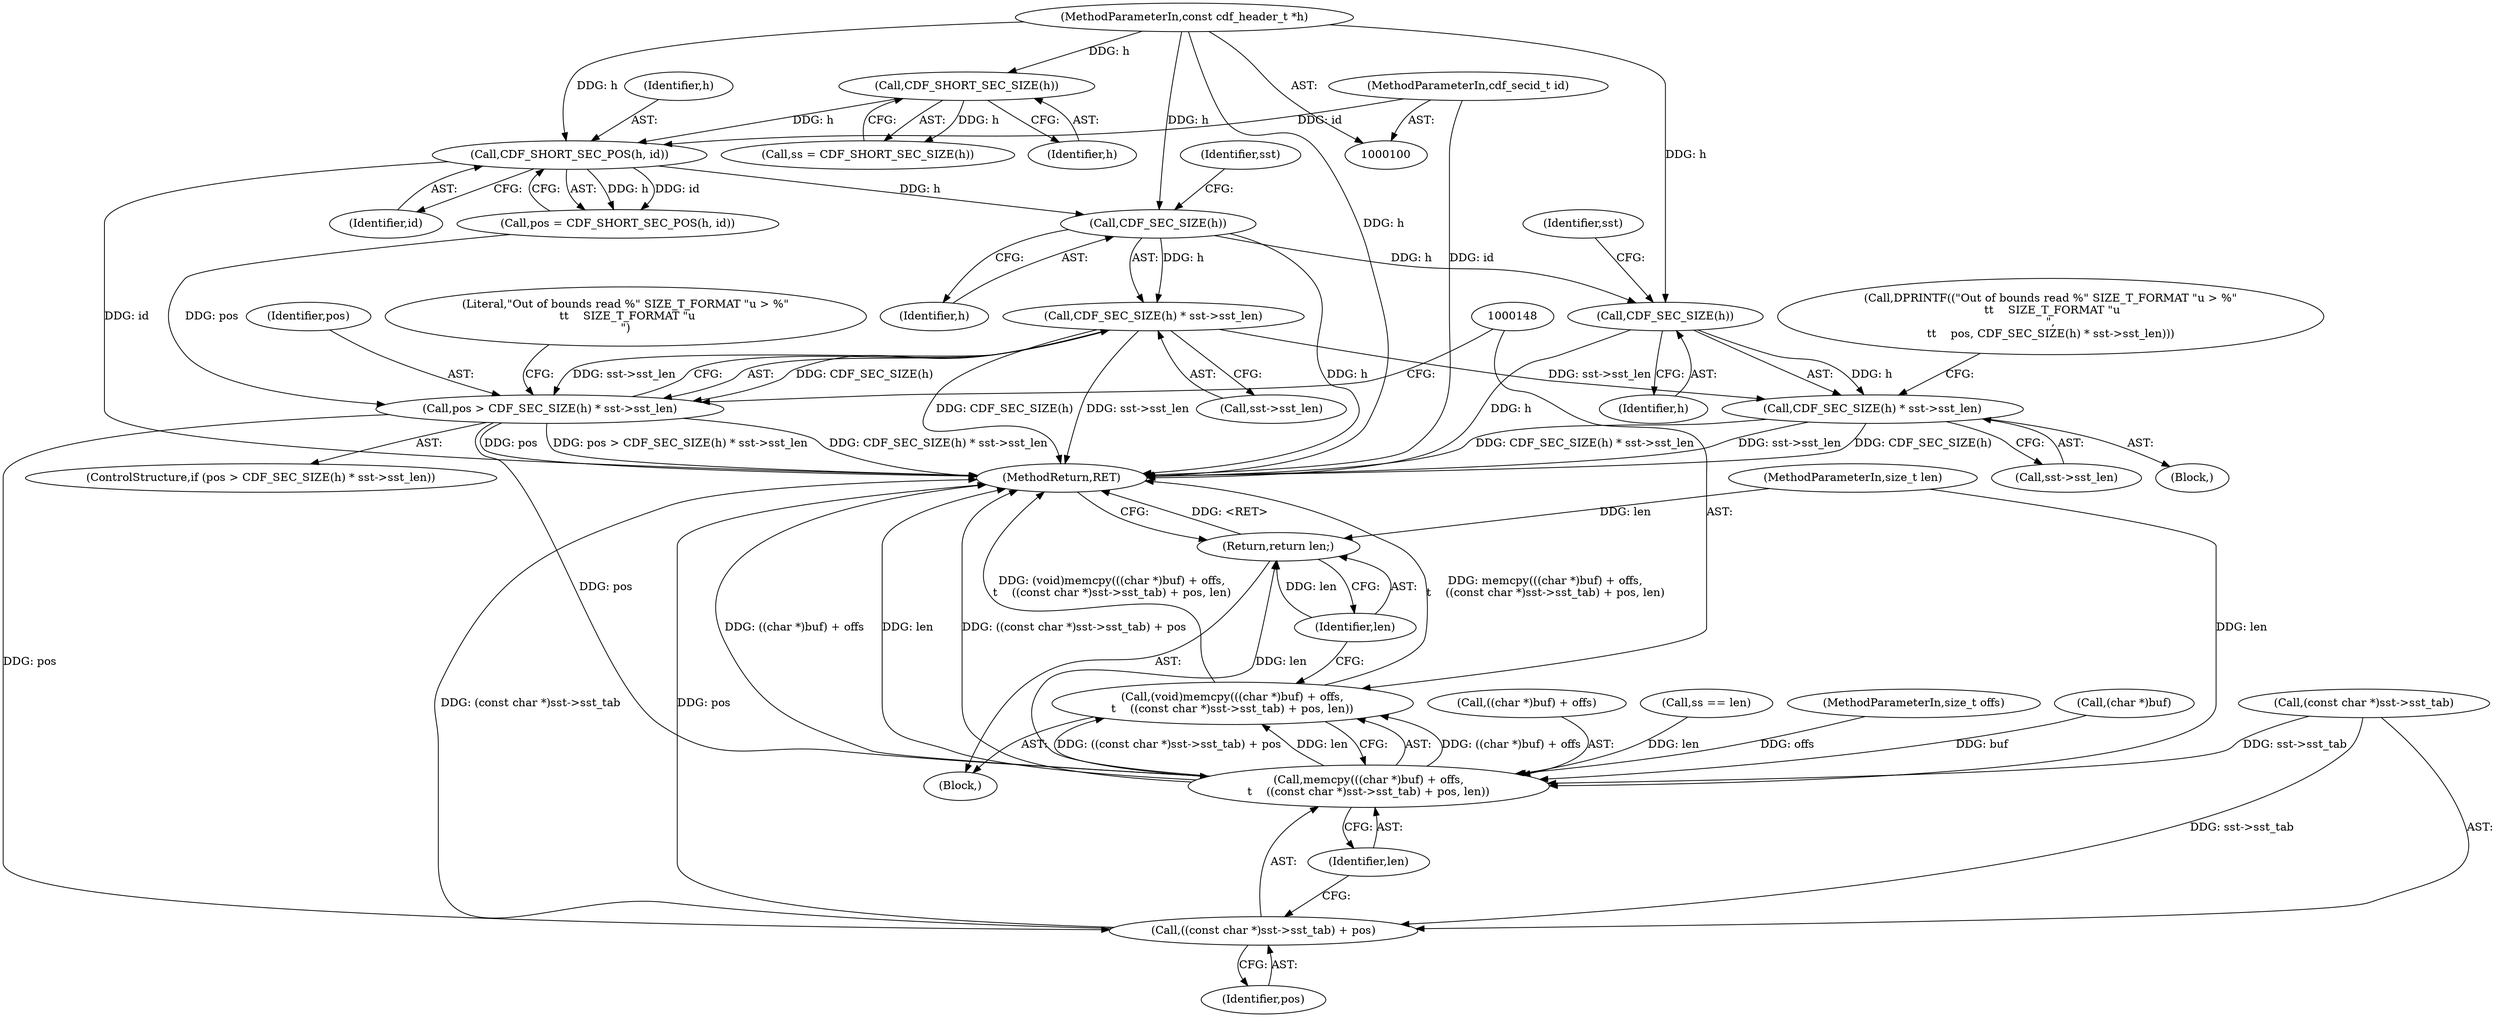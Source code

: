 digraph "0_file_1aec04dbf8a24b8a6ba64c4f74efa0628e36db0b_0@pointer" {
"1000127" [label="(Call,CDF_SEC_SIZE(h))"];
"1000116" [label="(Call,CDF_SHORT_SEC_POS(h, id))"];
"1000111" [label="(Call,CDF_SHORT_SEC_SIZE(h))"];
"1000105" [label="(MethodParameterIn,const cdf_header_t *h)"];
"1000106" [label="(MethodParameterIn,cdf_secid_t id)"];
"1000126" [label="(Call,CDF_SEC_SIZE(h) * sst->sst_len)"];
"1000124" [label="(Call,pos > CDF_SEC_SIZE(h) * sst->sst_len)"];
"1000149" [label="(Call,memcpy(((char *)buf) + offs,\n\t    ((const char *)sst->sst_tab) + pos, len))"];
"1000147" [label="(Call,(void)memcpy(((char *)buf) + offs,\n\t    ((const char *)sst->sst_tab) + pos, len))"];
"1000163" [label="(Return,return len;)"];
"1000155" [label="(Call,((const char *)sst->sst_tab) + pos)"];
"1000138" [label="(Call,CDF_SEC_SIZE(h) * sst->sst_len)"];
"1000139" [label="(Call,CDF_SEC_SIZE(h))"];
"1000116" [label="(Call,CDF_SHORT_SEC_POS(h, id))"];
"1000133" [label="(Call,DPRINTF((\"Out of bounds read %\" SIZE_T_FORMAT \"u > %\"\n \t\t    SIZE_T_FORMAT \"u\n\",\n\t\t    pos, CDF_SEC_SIZE(h) * sst->sst_len)))"];
"1000161" [label="(Identifier,pos)"];
"1000124" [label="(Call,pos > CDF_SEC_SIZE(h) * sst->sst_len)"];
"1000156" [label="(Call,(const char *)sst->sst_tab)"];
"1000114" [label="(Call,pos = CDF_SHORT_SEC_POS(h, id))"];
"1000128" [label="(Identifier,h)"];
"1000150" [label="(Call,((char *)buf) + offs)"];
"1000141" [label="(Call,sst->sst_len)"];
"1000118" [label="(Identifier,id)"];
"1000123" [label="(ControlStructure,if (pos > CDF_SEC_SIZE(h) * sst->sst_len))"];
"1000125" [label="(Identifier,pos)"];
"1000155" [label="(Call,((const char *)sst->sst_tab) + pos)"];
"1000164" [label="(Identifier,len)"];
"1000120" [label="(Call,ss == len)"];
"1000140" [label="(Identifier,h)"];
"1000105" [label="(MethodParameterIn,const cdf_header_t *h)"];
"1000162" [label="(Identifier,len)"];
"1000142" [label="(Identifier,sst)"];
"1000129" [label="(Call,sst->sst_len)"];
"1000138" [label="(Call,CDF_SEC_SIZE(h) * sst->sst_len)"];
"1000127" [label="(Call,CDF_SEC_SIZE(h))"];
"1000126" [label="(Call,CDF_SEC_SIZE(h) * sst->sst_len)"];
"1000130" [label="(Identifier,sst)"];
"1000117" [label="(Identifier,h)"];
"1000107" [label="(Block,)"];
"1000135" [label="(Literal,\"Out of bounds read %\" SIZE_T_FORMAT \"u > %\"\n \t\t    SIZE_T_FORMAT \"u\n\")"];
"1000103" [label="(MethodParameterIn,size_t offs)"];
"1000106" [label="(MethodParameterIn,cdf_secid_t id)"];
"1000112" [label="(Identifier,h)"];
"1000111" [label="(Call,CDF_SHORT_SEC_SIZE(h))"];
"1000139" [label="(Call,CDF_SEC_SIZE(h))"];
"1000149" [label="(Call,memcpy(((char *)buf) + offs,\n\t    ((const char *)sst->sst_tab) + pos, len))"];
"1000163" [label="(Return,return len;)"];
"1000109" [label="(Call,ss = CDF_SHORT_SEC_SIZE(h))"];
"1000147" [label="(Call,(void)memcpy(((char *)buf) + offs,\n\t    ((const char *)sst->sst_tab) + pos, len))"];
"1000104" [label="(MethodParameterIn,size_t len)"];
"1000151" [label="(Call,(char *)buf)"];
"1000165" [label="(MethodReturn,RET)"];
"1000136" [label="(Block,)"];
"1000127" -> "1000126"  [label="AST: "];
"1000127" -> "1000128"  [label="CFG: "];
"1000128" -> "1000127"  [label="AST: "];
"1000130" -> "1000127"  [label="CFG: "];
"1000127" -> "1000165"  [label="DDG: h"];
"1000127" -> "1000126"  [label="DDG: h"];
"1000116" -> "1000127"  [label="DDG: h"];
"1000105" -> "1000127"  [label="DDG: h"];
"1000127" -> "1000139"  [label="DDG: h"];
"1000116" -> "1000114"  [label="AST: "];
"1000116" -> "1000118"  [label="CFG: "];
"1000117" -> "1000116"  [label="AST: "];
"1000118" -> "1000116"  [label="AST: "];
"1000114" -> "1000116"  [label="CFG: "];
"1000116" -> "1000165"  [label="DDG: id"];
"1000116" -> "1000114"  [label="DDG: h"];
"1000116" -> "1000114"  [label="DDG: id"];
"1000111" -> "1000116"  [label="DDG: h"];
"1000105" -> "1000116"  [label="DDG: h"];
"1000106" -> "1000116"  [label="DDG: id"];
"1000111" -> "1000109"  [label="AST: "];
"1000111" -> "1000112"  [label="CFG: "];
"1000112" -> "1000111"  [label="AST: "];
"1000109" -> "1000111"  [label="CFG: "];
"1000111" -> "1000109"  [label="DDG: h"];
"1000105" -> "1000111"  [label="DDG: h"];
"1000105" -> "1000100"  [label="AST: "];
"1000105" -> "1000165"  [label="DDG: h"];
"1000105" -> "1000139"  [label="DDG: h"];
"1000106" -> "1000100"  [label="AST: "];
"1000106" -> "1000165"  [label="DDG: id"];
"1000126" -> "1000124"  [label="AST: "];
"1000126" -> "1000129"  [label="CFG: "];
"1000129" -> "1000126"  [label="AST: "];
"1000124" -> "1000126"  [label="CFG: "];
"1000126" -> "1000165"  [label="DDG: sst->sst_len"];
"1000126" -> "1000165"  [label="DDG: CDF_SEC_SIZE(h)"];
"1000126" -> "1000124"  [label="DDG: CDF_SEC_SIZE(h)"];
"1000126" -> "1000124"  [label="DDG: sst->sst_len"];
"1000126" -> "1000138"  [label="DDG: sst->sst_len"];
"1000124" -> "1000123"  [label="AST: "];
"1000125" -> "1000124"  [label="AST: "];
"1000135" -> "1000124"  [label="CFG: "];
"1000148" -> "1000124"  [label="CFG: "];
"1000124" -> "1000165"  [label="DDG: CDF_SEC_SIZE(h) * sst->sst_len"];
"1000124" -> "1000165"  [label="DDG: pos"];
"1000124" -> "1000165"  [label="DDG: pos > CDF_SEC_SIZE(h) * sst->sst_len"];
"1000114" -> "1000124"  [label="DDG: pos"];
"1000124" -> "1000149"  [label="DDG: pos"];
"1000124" -> "1000155"  [label="DDG: pos"];
"1000149" -> "1000147"  [label="AST: "];
"1000149" -> "1000162"  [label="CFG: "];
"1000150" -> "1000149"  [label="AST: "];
"1000155" -> "1000149"  [label="AST: "];
"1000162" -> "1000149"  [label="AST: "];
"1000147" -> "1000149"  [label="CFG: "];
"1000149" -> "1000165"  [label="DDG: ((char *)buf) + offs"];
"1000149" -> "1000165"  [label="DDG: len"];
"1000149" -> "1000165"  [label="DDG: ((const char *)sst->sst_tab) + pos"];
"1000149" -> "1000147"  [label="DDG: ((char *)buf) + offs"];
"1000149" -> "1000147"  [label="DDG: ((const char *)sst->sst_tab) + pos"];
"1000149" -> "1000147"  [label="DDG: len"];
"1000151" -> "1000149"  [label="DDG: buf"];
"1000103" -> "1000149"  [label="DDG: offs"];
"1000156" -> "1000149"  [label="DDG: sst->sst_tab"];
"1000120" -> "1000149"  [label="DDG: len"];
"1000104" -> "1000149"  [label="DDG: len"];
"1000149" -> "1000163"  [label="DDG: len"];
"1000147" -> "1000107"  [label="AST: "];
"1000148" -> "1000147"  [label="AST: "];
"1000164" -> "1000147"  [label="CFG: "];
"1000147" -> "1000165"  [label="DDG: memcpy(((char *)buf) + offs,\n\t    ((const char *)sst->sst_tab) + pos, len)"];
"1000147" -> "1000165"  [label="DDG: (void)memcpy(((char *)buf) + offs,\n\t    ((const char *)sst->sst_tab) + pos, len)"];
"1000163" -> "1000107"  [label="AST: "];
"1000163" -> "1000164"  [label="CFG: "];
"1000164" -> "1000163"  [label="AST: "];
"1000165" -> "1000163"  [label="CFG: "];
"1000163" -> "1000165"  [label="DDG: <RET>"];
"1000164" -> "1000163"  [label="DDG: len"];
"1000104" -> "1000163"  [label="DDG: len"];
"1000155" -> "1000161"  [label="CFG: "];
"1000156" -> "1000155"  [label="AST: "];
"1000161" -> "1000155"  [label="AST: "];
"1000162" -> "1000155"  [label="CFG: "];
"1000155" -> "1000165"  [label="DDG: (const char *)sst->sst_tab"];
"1000155" -> "1000165"  [label="DDG: pos"];
"1000156" -> "1000155"  [label="DDG: sst->sst_tab"];
"1000138" -> "1000136"  [label="AST: "];
"1000138" -> "1000141"  [label="CFG: "];
"1000139" -> "1000138"  [label="AST: "];
"1000141" -> "1000138"  [label="AST: "];
"1000133" -> "1000138"  [label="CFG: "];
"1000138" -> "1000165"  [label="DDG: sst->sst_len"];
"1000138" -> "1000165"  [label="DDG: CDF_SEC_SIZE(h)"];
"1000138" -> "1000165"  [label="DDG: CDF_SEC_SIZE(h) * sst->sst_len"];
"1000139" -> "1000138"  [label="DDG: h"];
"1000139" -> "1000140"  [label="CFG: "];
"1000140" -> "1000139"  [label="AST: "];
"1000142" -> "1000139"  [label="CFG: "];
"1000139" -> "1000165"  [label="DDG: h"];
}
